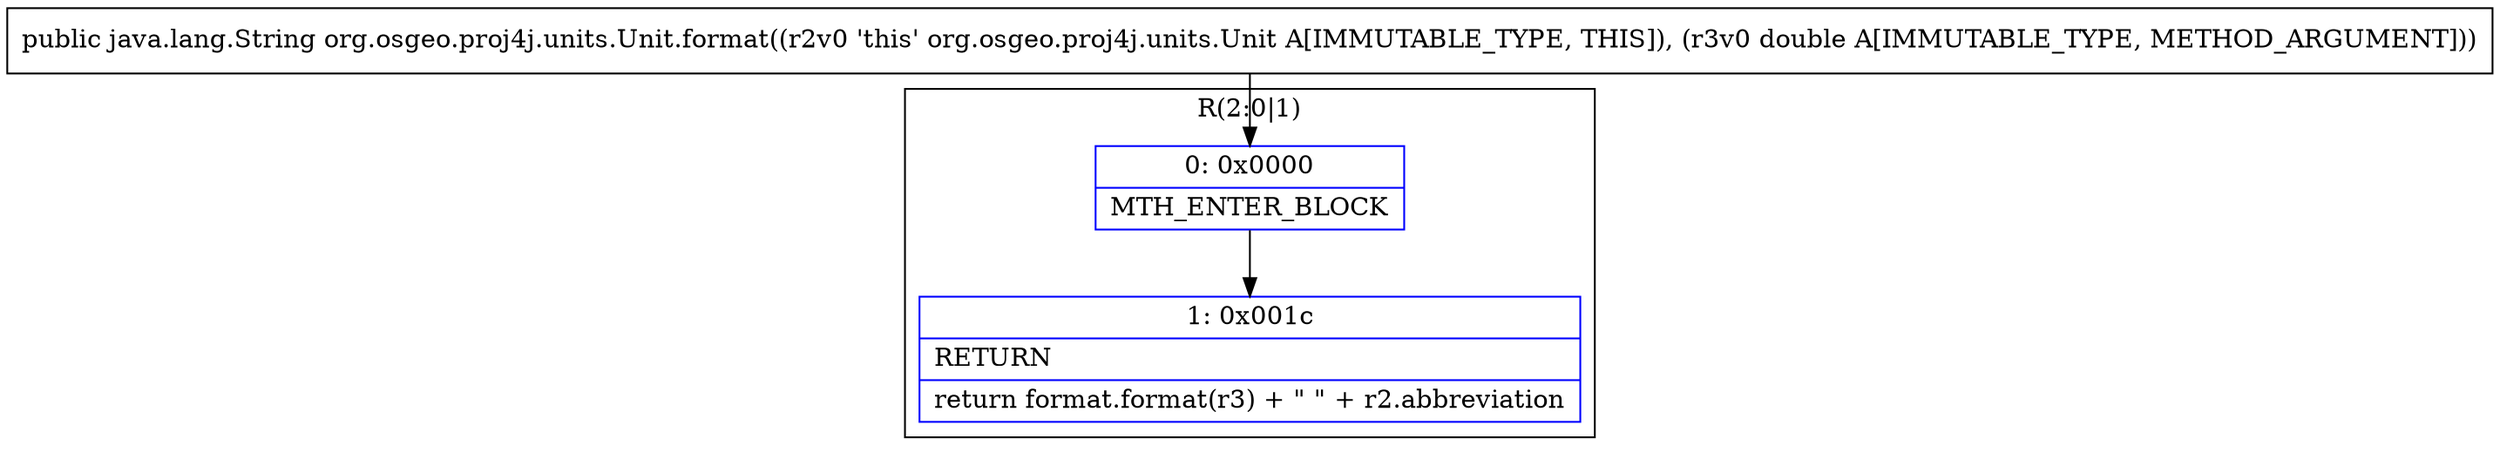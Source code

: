 digraph "CFG fororg.osgeo.proj4j.units.Unit.format(D)Ljava\/lang\/String;" {
subgraph cluster_Region_1983229874 {
label = "R(2:0|1)";
node [shape=record,color=blue];
Node_0 [shape=record,label="{0\:\ 0x0000|MTH_ENTER_BLOCK\l}"];
Node_1 [shape=record,label="{1\:\ 0x001c|RETURN\l|return format.format(r3) + \" \" + r2.abbreviation\l}"];
}
MethodNode[shape=record,label="{public java.lang.String org.osgeo.proj4j.units.Unit.format((r2v0 'this' org.osgeo.proj4j.units.Unit A[IMMUTABLE_TYPE, THIS]), (r3v0 double A[IMMUTABLE_TYPE, METHOD_ARGUMENT])) }"];
MethodNode -> Node_0;
Node_0 -> Node_1;
}

